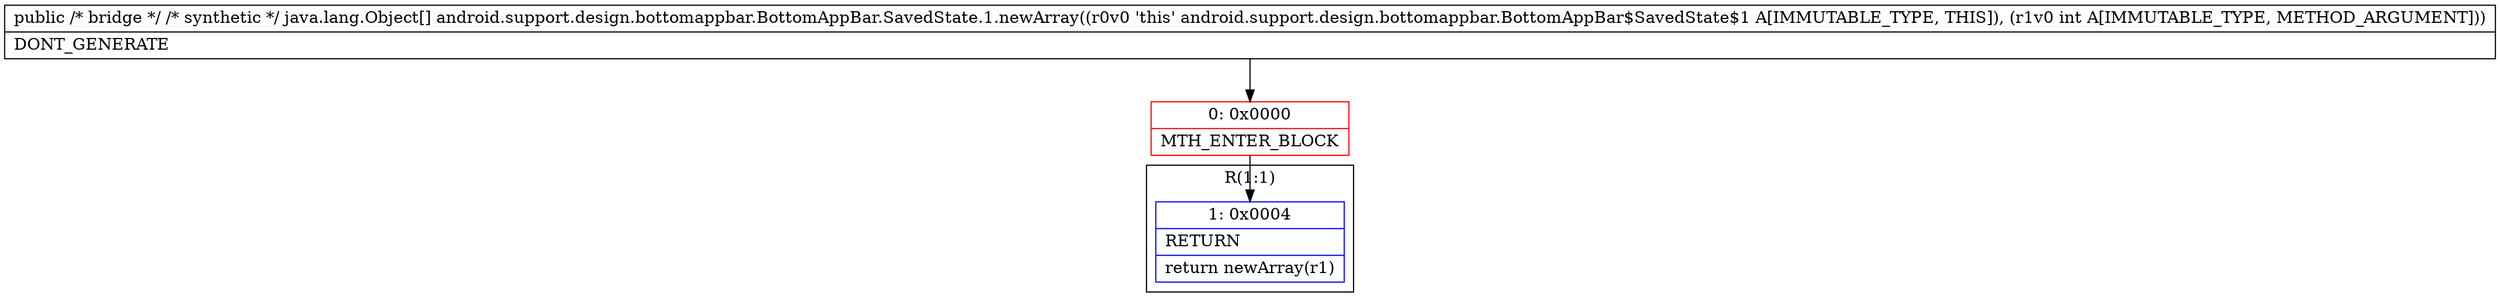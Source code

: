 digraph "CFG forandroid.support.design.bottomappbar.BottomAppBar.SavedState.1.newArray(I)[Ljava\/lang\/Object;" {
subgraph cluster_Region_240133451 {
label = "R(1:1)";
node [shape=record,color=blue];
Node_1 [shape=record,label="{1\:\ 0x0004|RETURN\l|return newArray(r1)\l}"];
}
Node_0 [shape=record,color=red,label="{0\:\ 0x0000|MTH_ENTER_BLOCK\l}"];
MethodNode[shape=record,label="{public \/* bridge *\/ \/* synthetic *\/ java.lang.Object[] android.support.design.bottomappbar.BottomAppBar.SavedState.1.newArray((r0v0 'this' android.support.design.bottomappbar.BottomAppBar$SavedState$1 A[IMMUTABLE_TYPE, THIS]), (r1v0 int A[IMMUTABLE_TYPE, METHOD_ARGUMENT]))  | DONT_GENERATE\l}"];
MethodNode -> Node_0;
Node_0 -> Node_1;
}

